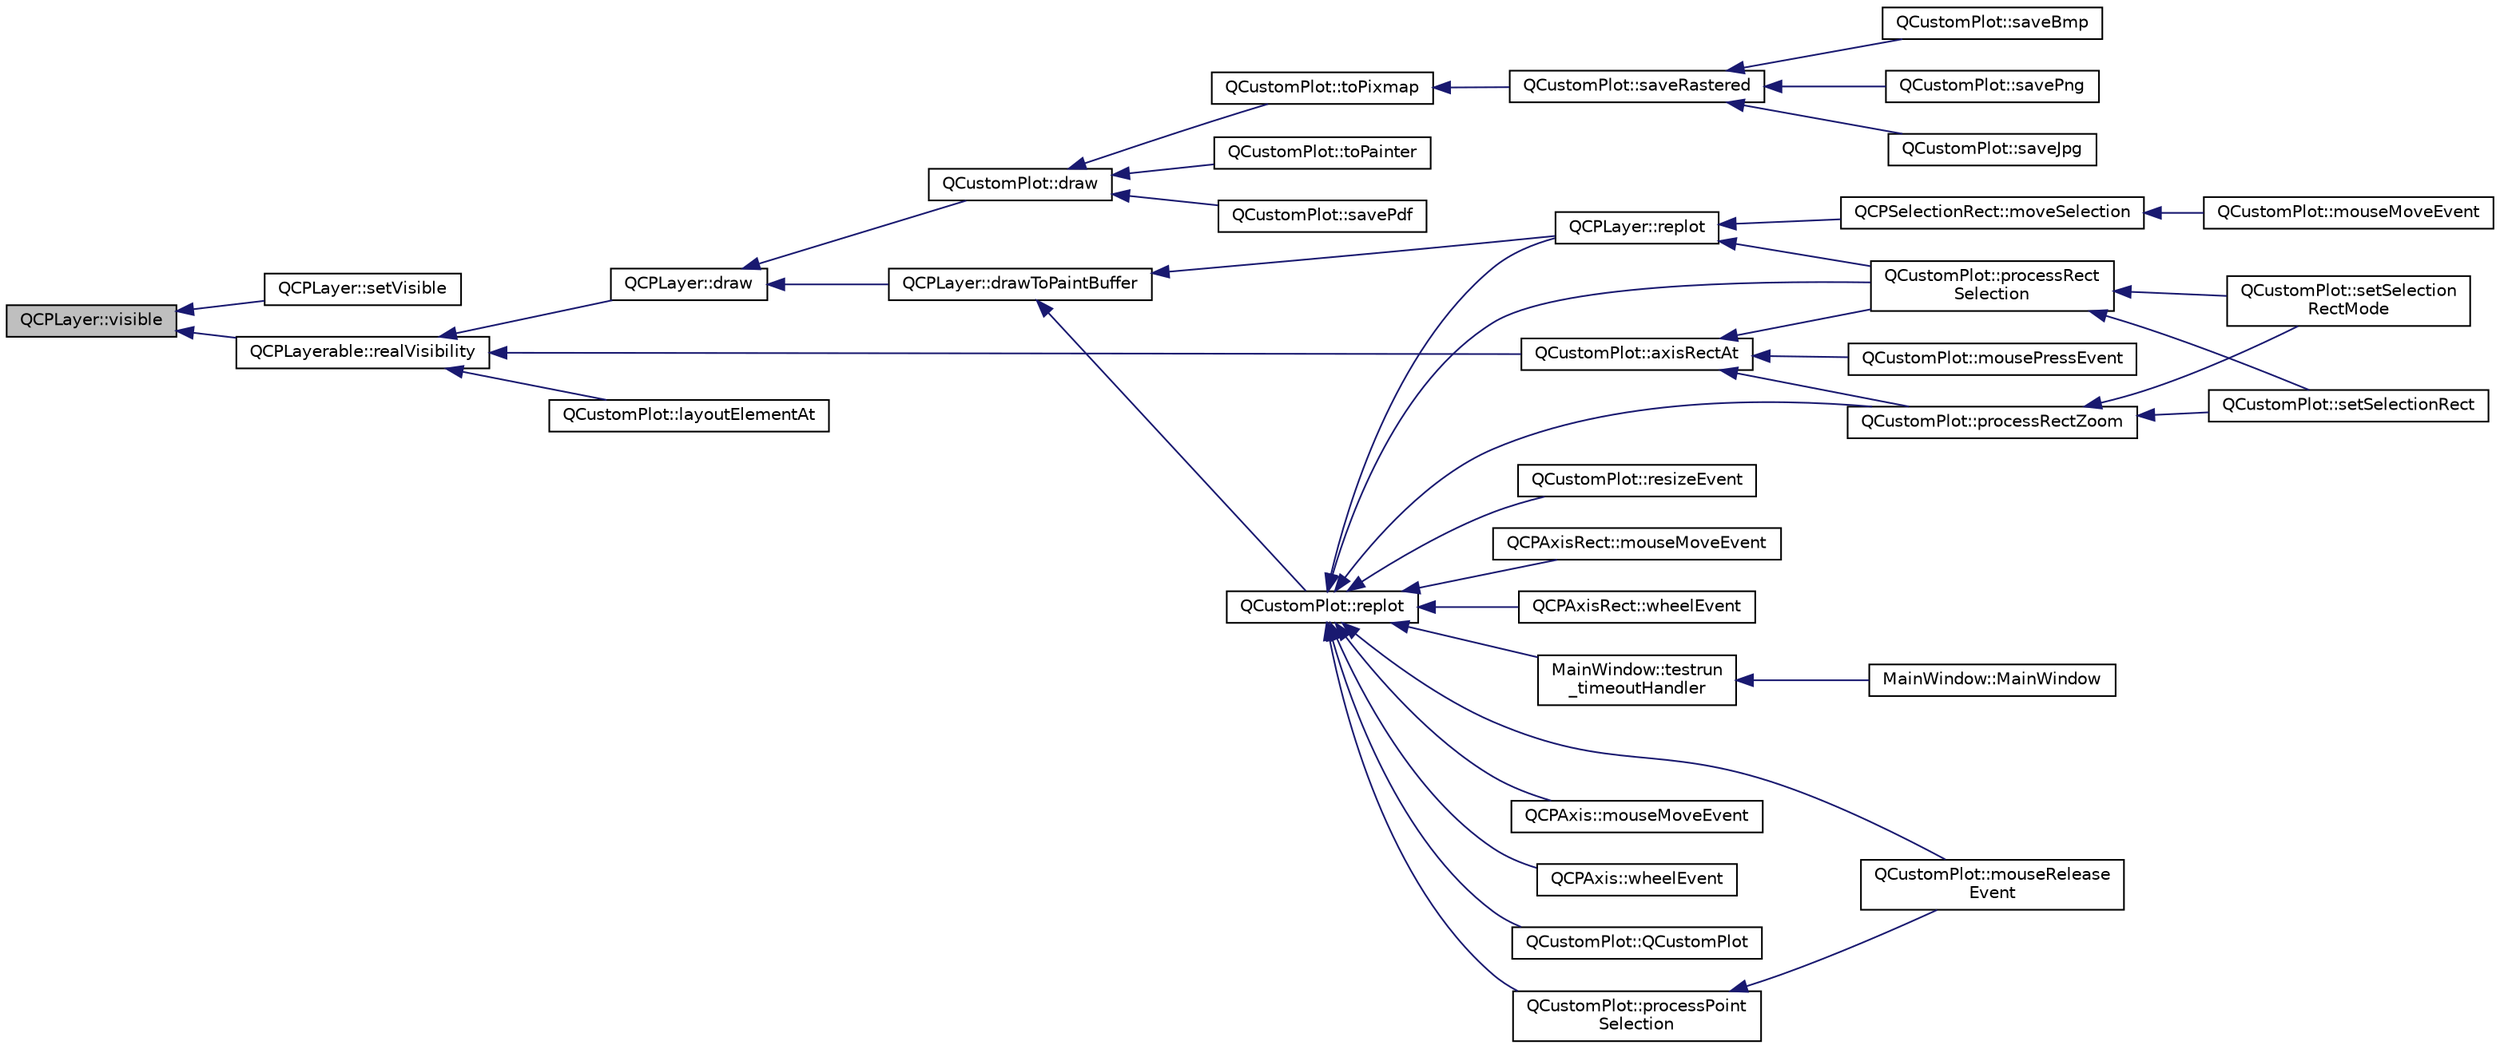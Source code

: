 digraph "QCPLayer::visible"
{
  edge [fontname="Helvetica",fontsize="10",labelfontname="Helvetica",labelfontsize="10"];
  node [fontname="Helvetica",fontsize="10",shape=record];
  rankdir="LR";
  Node239 [label="QCPLayer::visible",height=0.2,width=0.4,color="black", fillcolor="grey75", style="filled", fontcolor="black"];
  Node239 -> Node240 [dir="back",color="midnightblue",fontsize="10",style="solid",fontname="Helvetica"];
  Node240 [label="QCPLayer::setVisible",height=0.2,width=0.4,color="black", fillcolor="white", style="filled",URL="$class_q_c_p_layer.html#ac07671f74edf6884b51a82afb2c19516"];
  Node239 -> Node241 [dir="back",color="midnightblue",fontsize="10",style="solid",fontname="Helvetica"];
  Node241 [label="QCPLayerable::realVisibility",height=0.2,width=0.4,color="black", fillcolor="white", style="filled",URL="$class_q_c_p_layerable.html#ab054e88f15d485defcb95e7376f119e7"];
  Node241 -> Node242 [dir="back",color="midnightblue",fontsize="10",style="solid",fontname="Helvetica"];
  Node242 [label="QCPLayer::draw",height=0.2,width=0.4,color="black", fillcolor="white", style="filled",URL="$class_q_c_p_layer.html#ab831a99c8d30b15ec4533ca341e8813b"];
  Node242 -> Node243 [dir="back",color="midnightblue",fontsize="10",style="solid",fontname="Helvetica"];
  Node243 [label="QCPLayer::drawToPaintBuffer",height=0.2,width=0.4,color="black", fillcolor="white", style="filled",URL="$class_q_c_p_layer.html#a4a8e0a86f31462299e7fc8e8158dd2c6"];
  Node243 -> Node244 [dir="back",color="midnightblue",fontsize="10",style="solid",fontname="Helvetica"];
  Node244 [label="QCPLayer::replot",height=0.2,width=0.4,color="black", fillcolor="white", style="filled",URL="$class_q_c_p_layer.html#adefd53b6db02f470151c416f42e37180"];
  Node244 -> Node245 [dir="back",color="midnightblue",fontsize="10",style="solid",fontname="Helvetica"];
  Node245 [label="QCPSelectionRect::moveSelection",height=0.2,width=0.4,color="black", fillcolor="white", style="filled",URL="$class_q_c_p_selection_rect.html#a95c3f1700be2a6d7bba0fe56ece5fbb1"];
  Node245 -> Node246 [dir="back",color="midnightblue",fontsize="10",style="solid",fontname="Helvetica"];
  Node246 [label="QCustomPlot::mouseMoveEvent",height=0.2,width=0.4,color="black", fillcolor="white", style="filled",URL="$class_q_custom_plot.html#ae7abdc93b26d2ad4632c1ab75ae5b46f"];
  Node244 -> Node247 [dir="back",color="midnightblue",fontsize="10",style="solid",fontname="Helvetica"];
  Node247 [label="QCustomPlot::processRect\lSelection",height=0.2,width=0.4,color="black", fillcolor="white", style="filled",URL="$class_q_custom_plot.html#ac10849411e1d0e858ea7f29c8ade364c"];
  Node247 -> Node248 [dir="back",color="midnightblue",fontsize="10",style="solid",fontname="Helvetica"];
  Node248 [label="QCustomPlot::setSelection\lRectMode",height=0.2,width=0.4,color="black", fillcolor="white", style="filled",URL="$class_q_custom_plot.html#a810ef958ebe84db661c7288b526c0deb"];
  Node247 -> Node249 [dir="back",color="midnightblue",fontsize="10",style="solid",fontname="Helvetica"];
  Node249 [label="QCustomPlot::setSelectionRect",height=0.2,width=0.4,color="black", fillcolor="white", style="filled",URL="$class_q_custom_plot.html#a0c09f96df15faa4799ad7051bb16cf33"];
  Node243 -> Node250 [dir="back",color="midnightblue",fontsize="10",style="solid",fontname="Helvetica"];
  Node250 [label="QCustomPlot::replot",height=0.2,width=0.4,color="black", fillcolor="white", style="filled",URL="$class_q_custom_plot.html#aa4bfe7d70dbe67e81d877819b75ab9af"];
  Node250 -> Node251 [dir="back",color="midnightblue",fontsize="10",style="solid",fontname="Helvetica"];
  Node251 [label="MainWindow::testrun\l_timeoutHandler",height=0.2,width=0.4,color="black", fillcolor="white", style="filled",URL="$class_main_window.html#a9d9abd7a1b1373c715d72c2205088cd3",tooltip="Reakcja na timeout timera testowego. "];
  Node251 -> Node252 [dir="back",color="midnightblue",fontsize="10",style="solid",fontname="Helvetica"];
  Node252 [label="MainWindow::MainWindow",height=0.2,width=0.4,color="black", fillcolor="white", style="filled",URL="$class_main_window.html#a996c5a2b6f77944776856f08ec30858d",tooltip="Konstruktor parametryczny klasy MainWindow. "];
  Node250 -> Node244 [dir="back",color="midnightblue",fontsize="10",style="solid",fontname="Helvetica"];
  Node250 -> Node253 [dir="back",color="midnightblue",fontsize="10",style="solid",fontname="Helvetica"];
  Node253 [label="QCPAxis::mouseMoveEvent",height=0.2,width=0.4,color="black", fillcolor="white", style="filled",URL="$class_q_c_p_axis.html#a2a89a13440eec099fc2327c2672be0cd"];
  Node250 -> Node254 [dir="back",color="midnightblue",fontsize="10",style="solid",fontname="Helvetica"];
  Node254 [label="QCPAxis::wheelEvent",height=0.2,width=0.4,color="black", fillcolor="white", style="filled",URL="$class_q_c_p_axis.html#a71643d27524a843230b5ba68085b3d9b"];
  Node250 -> Node255 [dir="back",color="midnightblue",fontsize="10",style="solid",fontname="Helvetica"];
  Node255 [label="QCustomPlot::QCustomPlot",height=0.2,width=0.4,color="black", fillcolor="white", style="filled",URL="$class_q_custom_plot.html#a45b99626558651a6428b83972b0b34b8"];
  Node250 -> Node256 [dir="back",color="midnightblue",fontsize="10",style="solid",fontname="Helvetica"];
  Node256 [label="QCustomPlot::resizeEvent",height=0.2,width=0.4,color="black", fillcolor="white", style="filled",URL="$class_q_custom_plot.html#af5b69dc6a431562ecdd1d0718bcbdf70"];
  Node250 -> Node257 [dir="back",color="midnightblue",fontsize="10",style="solid",fontname="Helvetica"];
  Node257 [label="QCustomPlot::mouseRelease\lEvent",height=0.2,width=0.4,color="black", fillcolor="white", style="filled",URL="$class_q_custom_plot.html#adc24846f52199e5a9bc35c387a6ce68d"];
  Node250 -> Node247 [dir="back",color="midnightblue",fontsize="10",style="solid",fontname="Helvetica"];
  Node250 -> Node258 [dir="back",color="midnightblue",fontsize="10",style="solid",fontname="Helvetica"];
  Node258 [label="QCustomPlot::processRectZoom",height=0.2,width=0.4,color="black", fillcolor="white", style="filled",URL="$class_q_custom_plot.html#a5508a207dcc279f316142f96d984bba3"];
  Node258 -> Node248 [dir="back",color="midnightblue",fontsize="10",style="solid",fontname="Helvetica"];
  Node258 -> Node249 [dir="back",color="midnightblue",fontsize="10",style="solid",fontname="Helvetica"];
  Node250 -> Node259 [dir="back",color="midnightblue",fontsize="10",style="solid",fontname="Helvetica"];
  Node259 [label="QCustomPlot::processPoint\lSelection",height=0.2,width=0.4,color="black", fillcolor="white", style="filled",URL="$class_q_custom_plot.html#ac13c10fff6613e3e80e13c787b010838"];
  Node259 -> Node257 [dir="back",color="midnightblue",fontsize="10",style="solid",fontname="Helvetica"];
  Node250 -> Node260 [dir="back",color="midnightblue",fontsize="10",style="solid",fontname="Helvetica"];
  Node260 [label="QCPAxisRect::mouseMoveEvent",height=0.2,width=0.4,color="black", fillcolor="white", style="filled",URL="$class_q_c_p_axis_rect.html#a9cd27ad8c5cfb49aefd9dbb30def4beb"];
  Node250 -> Node261 [dir="back",color="midnightblue",fontsize="10",style="solid",fontname="Helvetica"];
  Node261 [label="QCPAxisRect::wheelEvent",height=0.2,width=0.4,color="black", fillcolor="white", style="filled",URL="$class_q_c_p_axis_rect.html#a93eeaa0c127d6d6fe8171b2455080262"];
  Node242 -> Node262 [dir="back",color="midnightblue",fontsize="10",style="solid",fontname="Helvetica"];
  Node262 [label="QCustomPlot::draw",height=0.2,width=0.4,color="black", fillcolor="white", style="filled",URL="$class_q_custom_plot.html#ad7a7d878bf050f101a43008e7d8fdb52"];
  Node262 -> Node263 [dir="back",color="midnightblue",fontsize="10",style="solid",fontname="Helvetica"];
  Node263 [label="QCustomPlot::savePdf",height=0.2,width=0.4,color="black", fillcolor="white", style="filled",URL="$class_q_custom_plot.html#ad5acd34f6b39c3516887d7e54fec2412"];
  Node262 -> Node264 [dir="back",color="midnightblue",fontsize="10",style="solid",fontname="Helvetica"];
  Node264 [label="QCustomPlot::toPixmap",height=0.2,width=0.4,color="black", fillcolor="white", style="filled",URL="$class_q_custom_plot.html#aabb974d71ce96c137dc04eb6eab844fe"];
  Node264 -> Node265 [dir="back",color="midnightblue",fontsize="10",style="solid",fontname="Helvetica"];
  Node265 [label="QCustomPlot::saveRastered",height=0.2,width=0.4,color="black", fillcolor="white", style="filled",URL="$class_q_custom_plot.html#ad7723ce2edfa270632ef42b03a444352"];
  Node265 -> Node266 [dir="back",color="midnightblue",fontsize="10",style="solid",fontname="Helvetica"];
  Node266 [label="QCustomPlot::savePng",height=0.2,width=0.4,color="black", fillcolor="white", style="filled",URL="$class_q_custom_plot.html#ac92cc9256d12f354b40a4be4600b5fb9"];
  Node265 -> Node267 [dir="back",color="midnightblue",fontsize="10",style="solid",fontname="Helvetica"];
  Node267 [label="QCustomPlot::saveJpg",height=0.2,width=0.4,color="black", fillcolor="white", style="filled",URL="$class_q_custom_plot.html#a76f0d278e630a711fa6f48048cfd83e4"];
  Node265 -> Node268 [dir="back",color="midnightblue",fontsize="10",style="solid",fontname="Helvetica"];
  Node268 [label="QCustomPlot::saveBmp",height=0.2,width=0.4,color="black", fillcolor="white", style="filled",URL="$class_q_custom_plot.html#ae3a86ed0795670e50afa21759d4fa13d"];
  Node262 -> Node269 [dir="back",color="midnightblue",fontsize="10",style="solid",fontname="Helvetica"];
  Node269 [label="QCustomPlot::toPainter",height=0.2,width=0.4,color="black", fillcolor="white", style="filled",URL="$class_q_custom_plot.html#a1be68d5c0f1e086d6374d1340a193fb9"];
  Node241 -> Node270 [dir="back",color="midnightblue",fontsize="10",style="solid",fontname="Helvetica"];
  Node270 [label="QCustomPlot::layoutElementAt",height=0.2,width=0.4,color="black", fillcolor="white", style="filled",URL="$class_q_custom_plot.html#afaa1d304e0287d140fd238e90889ef3c"];
  Node241 -> Node271 [dir="back",color="midnightblue",fontsize="10",style="solid",fontname="Helvetica"];
  Node271 [label="QCustomPlot::axisRectAt",height=0.2,width=0.4,color="black", fillcolor="white", style="filled",URL="$class_q_custom_plot.html#a4a08842fc3e9ba6bed83aa410c5c5ba5"];
  Node271 -> Node272 [dir="back",color="midnightblue",fontsize="10",style="solid",fontname="Helvetica"];
  Node272 [label="QCustomPlot::mousePressEvent",height=0.2,width=0.4,color="black", fillcolor="white", style="filled",URL="$class_q_custom_plot.html#aac0a7296a6031dc667c01c1abd4ecc6b"];
  Node271 -> Node247 [dir="back",color="midnightblue",fontsize="10",style="solid",fontname="Helvetica"];
  Node271 -> Node258 [dir="back",color="midnightblue",fontsize="10",style="solid",fontname="Helvetica"];
}
